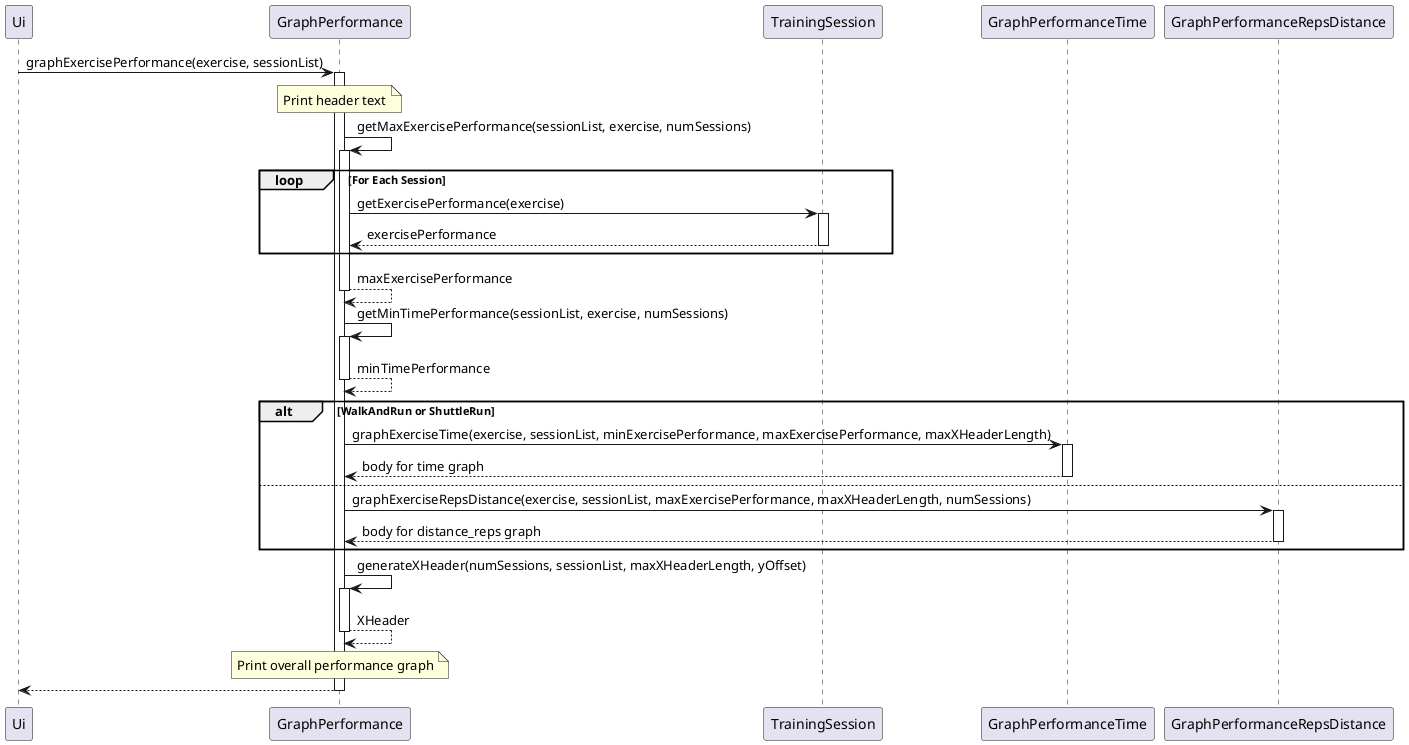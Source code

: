 @startuml

participant Ui as Ui
participant GraphPerformance as Graph
participant TrainingSession as TrainingSession
participant GraphPerformanceTime as GraphTime
participant GraphPerformanceRepsDistance as GraphRepsDistance

Ui -> Graph : graphExercisePerformance(exercise, sessionList)
activate Graph
note over Graph
    Print header text
end note

Graph -> Graph : getMaxExercisePerformance(sessionList, exercise, numSessions)
activate Graph

loop For Each Session
    Graph -> TrainingSession : getExercisePerformance(exercise)
    activate TrainingSession
    TrainingSession --> Graph : exercisePerformance
    deactivate TrainingSession
end
Graph --> Graph : maxExercisePerformance
deactivate Graph

Graph -> Graph : getMinTimePerformance(sessionList, exercise, numSessions)
activate Graph
Graph --> Graph : minTimePerformance
deactivate Graph

alt WalkAndRun or ShuttleRun
    Graph -> GraphTime : graphExerciseTime(exercise, sessionList, minExercisePerformance, maxExercisePerformance, maxXHeaderLength)
    activate GraphTime
    GraphTime --> Graph : body for time graph
    deactivate GraphTime
else
    Graph -> GraphRepsDistance : graphExerciseRepsDistance(exercise, sessionList, maxExercisePerformance, maxXHeaderLength, numSessions)
    activate GraphRepsDistance
    GraphRepsDistance --> Graph : body for distance_reps graph
    deactivate GraphRepsDistance
end

Graph -> Graph : generateXHeader(numSessions, sessionList, maxXHeaderLength, yOffset)
activate Graph
Graph --> Graph : XHeader
deactivate Graph

note over Graph
    Print overall performance graph
end note

Ui <-- Graph :
deactivate Graph

@enduml
